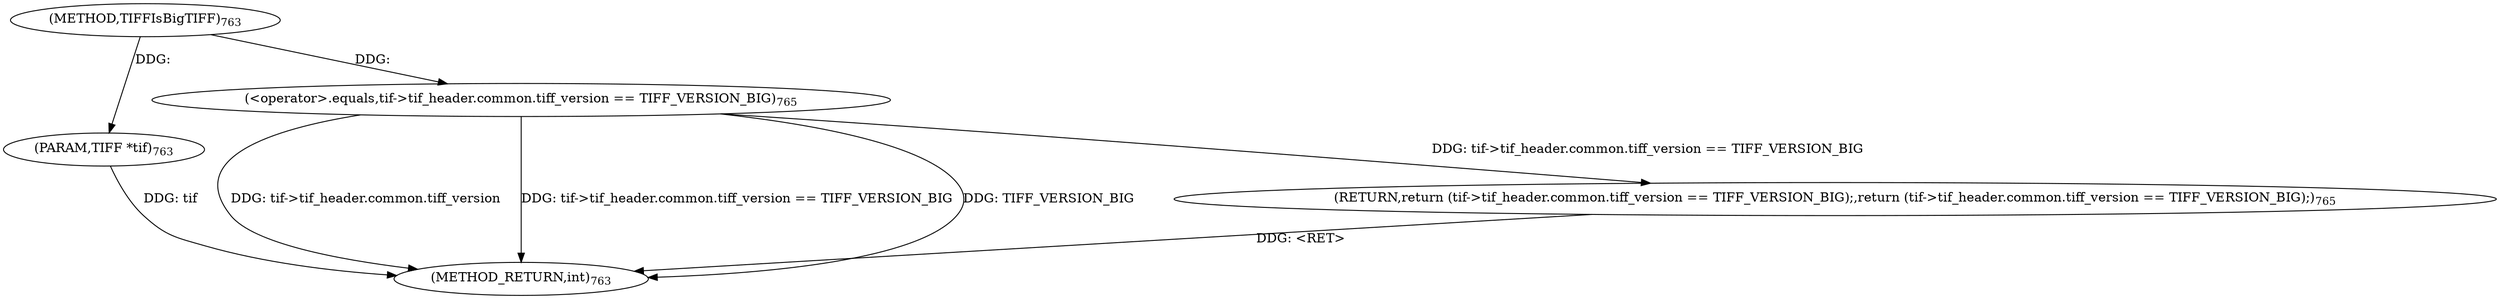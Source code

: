 digraph "TIFFIsBigTIFF" {  
"1619" [label = <(METHOD,TIFFIsBigTIFF)<SUB>763</SUB>> ]
"1632" [label = <(METHOD_RETURN,int)<SUB>763</SUB>> ]
"1620" [label = <(PARAM,TIFF *tif)<SUB>763</SUB>> ]
"1622" [label = <(RETURN,return (tif-&gt;tif_header.common.tiff_version == TIFF_VERSION_BIG);,return (tif-&gt;tif_header.common.tiff_version == TIFF_VERSION_BIG);)<SUB>765</SUB>> ]
"1623" [label = <(&lt;operator&gt;.equals,tif-&gt;tif_header.common.tiff_version == TIFF_VERSION_BIG)<SUB>765</SUB>> ]
  "1622" -> "1632"  [ label = "DDG: &lt;RET&gt;"] 
  "1620" -> "1632"  [ label = "DDG: tif"] 
  "1623" -> "1632"  [ label = "DDG: tif-&gt;tif_header.common.tiff_version"] 
  "1623" -> "1632"  [ label = "DDG: tif-&gt;tif_header.common.tiff_version == TIFF_VERSION_BIG"] 
  "1623" -> "1632"  [ label = "DDG: TIFF_VERSION_BIG"] 
  "1619" -> "1620"  [ label = "DDG: "] 
  "1623" -> "1622"  [ label = "DDG: tif-&gt;tif_header.common.tiff_version == TIFF_VERSION_BIG"] 
  "1619" -> "1623"  [ label = "DDG: "] 
}
